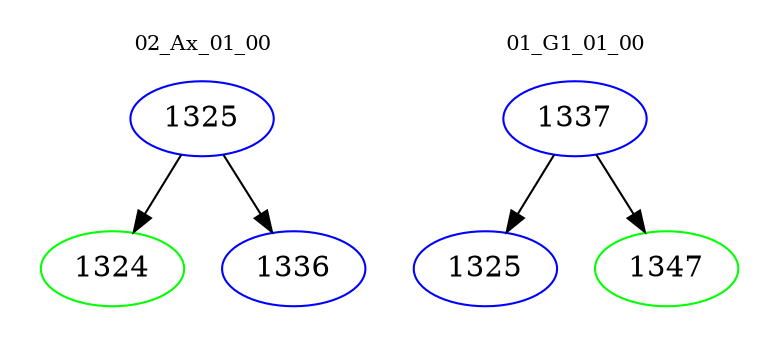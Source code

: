 digraph{
subgraph cluster_0 {
color = white
label = "02_Ax_01_00";
fontsize=10;
T0_1325 [label="1325", color="blue"]
T0_1325 -> T0_1324 [color="black"]
T0_1324 [label="1324", color="green"]
T0_1325 -> T0_1336 [color="black"]
T0_1336 [label="1336", color="blue"]
}
subgraph cluster_1 {
color = white
label = "01_G1_01_00";
fontsize=10;
T1_1337 [label="1337", color="blue"]
T1_1337 -> T1_1325 [color="black"]
T1_1325 [label="1325", color="blue"]
T1_1337 -> T1_1347 [color="black"]
T1_1347 [label="1347", color="green"]
}
}
